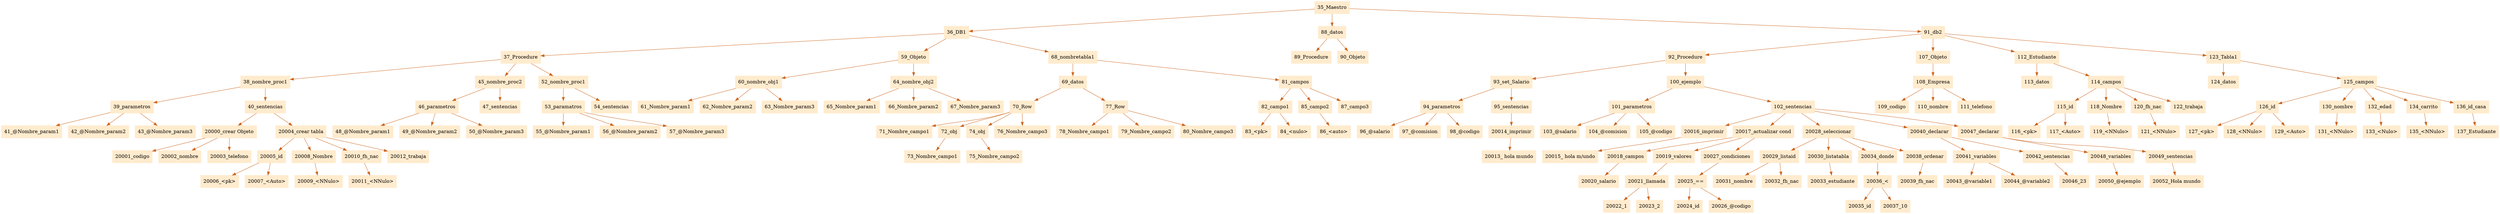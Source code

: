 digraph G {node[shape=box, style=filled, color=blanchedalmond]; edge[color=chocolate3];rankdir=UD 

"35_Maestro"->"36_DB1""36_DB1"->"37_Procedure""37_Procedure"->"38_nombre_proc1""38_nombre_proc1"->"39_parametros""39_parametros"->"41_@Nombre_param1""39_parametros"->"42_@Nombre_param2""39_parametros"->"43_@Nombre_param3""38_nombre_proc1"->"40_sentencias""40_sentencias"->"20000_crear Objeto""20000_crear Objeto"->"20001_codigo""20000_crear Objeto"->"20002_nombre""20000_crear Objeto"->"20003_telefono""40_sentencias"->"20004_crear tabla""20004_crear tabla"->"20005_id""20005_id"->"20006_<pk>""20005_id"->"20007_<Auto>""20004_crear tabla"->"20008_Nombre""20008_Nombre"->"20009_<NNulo>""20004_crear tabla"->"20010_fh_nac""20010_fh_nac"->"20011_<NNulo>""20004_crear tabla"->"20012_trabaja""37_Procedure"->"45_nombre_proc2""45_nombre_proc2"->"46_parametros""46_parametros"->"48_@Nombre_param1""46_parametros"->"49_@Nombre_param2""46_parametros"->"50_@Nombre_param3""45_nombre_proc2"->"47_sentencias""37_Procedure"->"52_nombre_proc1""52_nombre_proc1"->"53_paramatros""53_paramatros"->"55_@Nombre_param1""53_paramatros"->"56_@Nombre_param2""53_paramatros"->"57_@Nombre_param3""52_nombre_proc1"->"54_sentencias""36_DB1"->"59_Objeto""59_Objeto"->"60_nombre_obj1""60_nombre_obj1"->"61_Nombre_param1""60_nombre_obj1"->"62_Nombre_param2""60_nombre_obj1"->"63_Nombre_param3""59_Objeto"->"64_nombre_obj2""64_nombre_obj2"->"65_Nombre_param1""64_nombre_obj2"->"66_Nombre_param2""64_nombre_obj2"->"67_Nombre_param3""36_DB1"->"68_nombretabla1""68_nombretabla1"->"69_datos""69_datos"->"70_Row""70_Row"->"71_Nombre_campo1""70_Row"->"72_obj""72_obj"->"73_Nombre_campo1""70_Row"->"74_obj""74_obj"->"75_Nombre_campo2""70_Row"->"76_Nombre_campo3""69_datos"->"77_Row""77_Row"->"78_Nombre_campo1""77_Row"->"79_Nombre_campo2""77_Row"->"80_Nombre_campo3""68_nombretabla1"->"81_campos""81_campos"->"82_campo1""82_campo1"->"83_<pk>""82_campo1"->"84_<nulo>""81_campos"->"85_campo2""85_campo2"->"86_<auto>""81_campos"->"87_campo3""35_Maestro"->"88_datos""88_datos"->"89_Procedure""88_datos"->"90_Objeto""35_Maestro"->"91_db2""91_db2"->"92_Procedure""92_Procedure"->"93_set_Salario""93_set_Salario"->"94_parametros""94_parametros"->"96_@salario""94_parametros"->"97_@comision""94_parametros"->"98_@codigo""93_set_Salario"->"95_sentencias""95_sentencias"->"20014_imprimir""20014_imprimir"->"20013_ hola mundo""92_Procedure"->"100_ejemplo""100_ejemplo"->"101_parametros""101_parametros"->"103_@salario""101_parametros"->"104_@comision""101_parametros"->"105_@codigo""100_ejemplo"->"102_sentencias""102_sentencias"->"20016_imprimir""20016_imprimir"->"20015_ hola m/undo""102_sentencias"->"20017_actualizar cond""20017_actualizar cond"->"20018_campos""20018_campos"->"20020_salario""20017_actualizar cond"->"20019_valores""20019_valores"->"20021_llamada""20021_llamada"->"20022_1""20021_llamada"->"20023_2""20017_actualizar cond"->"20027_condiciones""20027_condiciones"->"20025_==""20025_=="->"20024_id""20025_=="->"20026_@codigo""102_sentencias"->"20028_seleccionar""20028_seleccionar"->"20029_listaid""20029_listaid"->"20031_nombre""20029_listaid"->"20032_fh_nac""20028_seleccionar"->"20030_listatabla""20030_listatabla"->"20033_estudiante""20028_seleccionar"->"20034_donde""20034_donde"->"20036_<""20036_<"->"20035_id""20036_<"->"20037_10""20028_seleccionar"->"20038_ordenar""20038_ordenar"->"20039_fh_nac""102_sentencias"->"20040_declarar""20040_declarar"->"20041_variables""20041_variables"->"20043_@variable1""20041_variables"->"20044_@variable2""20040_declarar"->"20042_sentencias""20042_sentencias"->"20046_23""102_sentencias"->"20047_declarar""20047_declarar"->"20048_variables""20048_variables"->"20050_@ejemplo""20047_declarar"->"20049_sentencias""20049_sentencias"->"20052_Hola mundo""91_db2"->"107_Objeto""107_Objeto"->"108_Empresa""108_Empresa"->"109_codigo""108_Empresa"->"110_nombre""108_Empresa"->"111_telefono""91_db2"->"112_Estudiante""112_Estudiante"->"113_datos""112_Estudiante"->"114_campos""114_campos"->"115_id""115_id"->"116_<pk>""115_id"->"117_<Auto>""114_campos"->"118_Nombre""118_Nombre"->"119_<NNulo>""114_campos"->"120_fh_nac""120_fh_nac"->"121_<NNulo>""114_campos"->"122_trabaja""91_db2"->"123_Tabla1""123_Tabla1"->"124_datos""123_Tabla1"->"125_campos""125_campos"->"126_id""126_id"->"127_<pk>""126_id"->"128_<NNulo>""126_id"->"129_<Auto>""125_campos"->"130_nombre""130_nombre"->"131_<NNulo>""125_campos"->"132_edad""132_edad"->"133_<Nulo>""125_campos"->"134_carrito""134_carrito"->"135_<NNulo>""125_campos"->"136_id_casa""136_id_casa"->"137_Estudiante"

}
